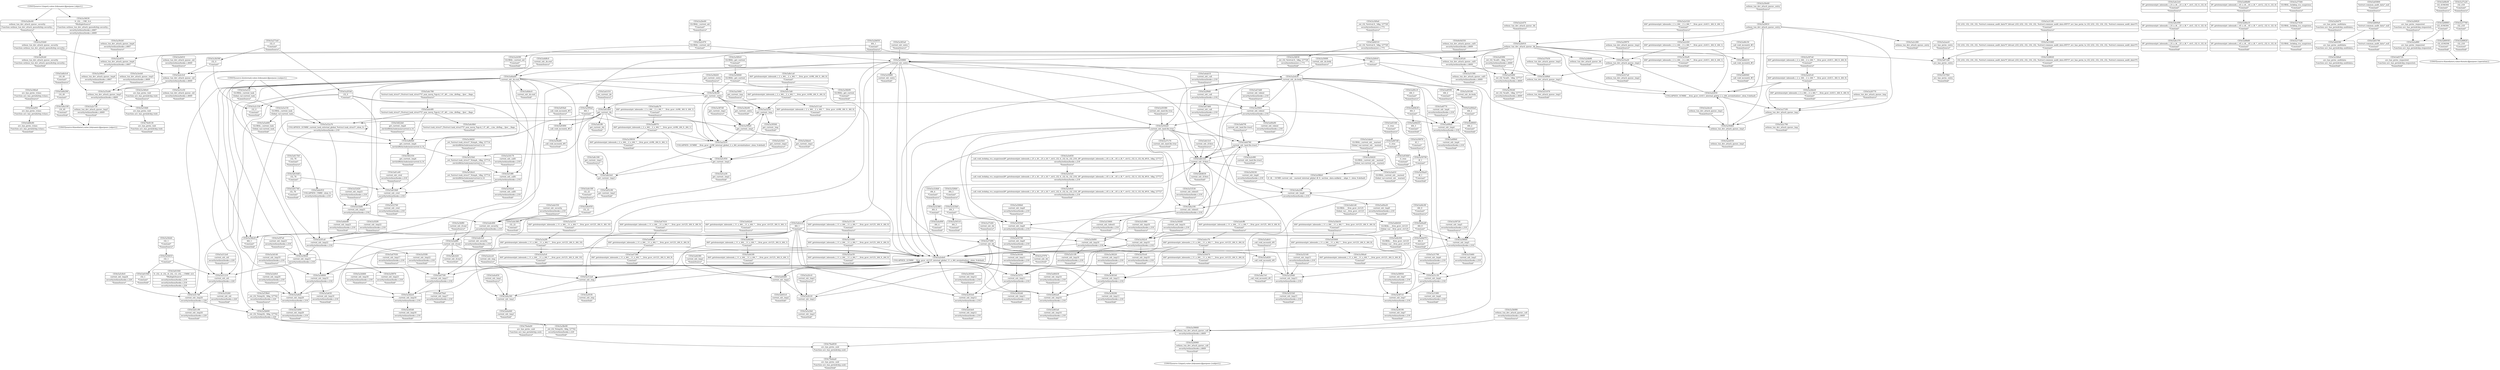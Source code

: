 digraph {
	CE0x5a346a0 [shape=record,shape=Mrecord,label="{CE0x5a346a0|avc_has_perm:_tclass|Function::avc_has_perm&Arg::tclass::|*SummSource*}"]
	CE0x5a4c2e0 [shape=record,shape=Mrecord,label="{CE0x5a4c2e0|i8*_getelementptr_inbounds_(_25_x_i8_,_25_x_i8_*_.str3,_i32_0,_i32_0)|*Constant*|*SummSource*}"]
	CE0x5a2e9f0 [shape=record,shape=Mrecord,label="{CE0x5a2e9f0|current_sid:_land.lhs.true2|*SummSink*}"]
	CE0x5a324b0 [shape=record,shape=Mrecord,label="{CE0x5a324b0|i64_4|*Constant*|*SummSource*}"]
	CE0x5a5f620 [shape=record,shape=Mrecord,label="{CE0x5a5f620|current_sid:_tmp23|security/selinux/hooks.c,218}"]
	CE0x5a475f0 [shape=record,shape=Mrecord,label="{CE0x5a475f0|current_sid:_tmp17|security/selinux/hooks.c,218}"]
	CE0x5a32380 [shape=record,shape=Mrecord,label="{CE0x5a32380|i64_4|*Constant*}"]
	CE0x5a5f970 [shape=record,shape=Mrecord,label="{CE0x5a5f970|current_sid:_tmp23|security/selinux/hooks.c,218|*SummSink*}"]
	CE0x5a48a10 [shape=record,shape=Mrecord,label="{CE0x5a48a10|i8*_getelementptr_inbounds_(_45_x_i8_,_45_x_i8_*_.str12,_i32_0,_i32_0)|*Constant*}"]
	CE0x5a37560 [shape=record,shape=Mrecord,label="{CE0x5a37560|GLOBAL:_lockdep_rcu_suspicious|*Constant*|*SummSource*}"]
	CE0x5a38290 [shape=record,shape=Mrecord,label="{CE0x5a38290|current_sid:_tmp13|security/selinux/hooks.c,218|*SummSink*}"]
	CE0x5a3a820 [shape=record,shape=Mrecord,label="{CE0x5a3a820|current_sid:_tmp20|security/selinux/hooks.c,218}"]
	CE0x5a2aee0 [shape=record,shape=Mrecord,label="{CE0x5a2aee0|avc_has_perm:_entry|*SummSource*}"]
	CE0x5a6c5c0 [shape=record,shape=Mrecord,label="{CE0x5a6c5c0|current_sid:_if.then|*SummSource*}"]
	CE0x5a8bfb0 [shape=record,shape=Mrecord,label="{CE0x5a8bfb0|get_current:_tmp4|./arch/x86/include/asm/current.h,14}"]
	CE0x5a50510 [shape=record,shape=Mrecord,label="{CE0x5a50510|i64_5|*Constant*|*SummSink*}"]
	CE0x5a4a240 [shape=record,shape=Mrecord,label="{CE0x5a4a240|current_sid:_tmp8|security/selinux/hooks.c,218}"]
	CE0x5a3eeb0 [shape=record,shape=Mrecord,label="{CE0x5a3eeb0|selinux_tun_dev_attach_queue:_tmp5|security/selinux/hooks.c,4669|*SummSource*}"]
	CE0x5a5f3f0 [shape=record,shape=Mrecord,label="{CE0x5a5f3f0|current_sid:_tmp22|security/selinux/hooks.c,218|*SummSink*}"]
	CE0x5a669a0 [shape=record,shape=Mrecord,label="{CE0x5a669a0|%struct.common_audit_data*_null|*Constant*}"]
	CE0x5a41f10 [shape=record,shape=Mrecord,label="{CE0x5a41f10|get_current:_bb|*SummSource*}"]
	CE0x5a48b80 [shape=record,shape=Mrecord,label="{CE0x5a48b80|i8*_getelementptr_inbounds_(_45_x_i8_,_45_x_i8_*_.str12,_i32_0,_i32_0)|*Constant*|*SummSource*}"]
	CE0x5a5feb0 [shape=record,shape=Mrecord,label="{CE0x5a5feb0|i32_1|*Constant*|*SummSource*}"]
	CE0x5a3e650 [shape=record,shape=Mrecord,label="{CE0x5a3e650|_call_void_lockdep_rcu_suspicious(i8*_getelementptr_inbounds_(_25_x_i8_,_25_x_i8_*_.str3,_i32_0,_i32_0),_i32_218,_i8*_getelementptr_inbounds_(_45_x_i8_,_45_x_i8_*_.str12,_i32_0,_i32_0))_#10,_!dbg_!27727|security/selinux/hooks.c,218|*SummSource*}"]
	CE0x5a399a0 [shape=record,shape=Mrecord,label="{CE0x5a399a0|i64_1|*Constant*}"]
	CE0x5a35260 [shape=record,shape=Mrecord,label="{CE0x5a35260|current_sid:_sid|security/selinux/hooks.c,220|*SummSink*}"]
	CE0x5a37e60 [shape=record,shape=Mrecord,label="{CE0x5a37e60|current_sid:_bb|*SummSource*}"]
	CE0x5a505b0 [shape=record,shape=Mrecord,label="{CE0x5a505b0|current_sid:_tmp9|security/selinux/hooks.c,218}"]
	CE0x5a3a2f0 [shape=record,shape=Mrecord,label="{CE0x5a3a2f0|i64*_getelementptr_inbounds_(_11_x_i64_,_11_x_i64_*___llvm_gcov_ctr125,_i64_0,_i64_10)|*Constant*}"]
	CE0x5a34440 [shape=record,shape=Mrecord,label="{CE0x5a34440|current_sid:_tmp10|security/selinux/hooks.c,218|*SummSource*}"]
	CE0x5a44380 [shape=record,shape=Mrecord,label="{CE0x5a44380|current_sid:_tmp2|*SummSource*}"]
	CE0x5a3d800 [shape=record,shape=Mrecord,label="{CE0x5a3d800|current_sid:_tmp19|security/selinux/hooks.c,218}"]
	CE0x5a2b650 [shape=record,shape=Mrecord,label="{CE0x5a2b650|i64_1|*Constant*|*SummSource*}"]
	CE0x5a30af0 [shape=record,shape=Mrecord,label="{CE0x5a30af0|i64*_getelementptr_inbounds_(_2_x_i64_,_2_x_i64_*___llvm_gcov_ctr411,_i64_0,_i64_1)|*Constant*|*SummSink*}"]
	CE0x5a318f0 [shape=record,shape=Mrecord,label="{CE0x5a318f0|current_sid:_tmp6|security/selinux/hooks.c,218|*SummSink*}"]
	CE0x5a384a0 [shape=record,shape=Mrecord,label="{CE0x5a384a0|i64*_getelementptr_inbounds_(_11_x_i64_,_11_x_i64_*___llvm_gcov_ctr125,_i64_0,_i64_8)|*Constant*|*SummSink*}"]
	CE0x5a2a880 [shape=record,shape=Mrecord,label="{CE0x5a2a880|avc_has_perm:_requested|Function::avc_has_perm&Arg::requested::}"]
	CE0x5a36d20 [shape=record,shape=Mrecord,label="{CE0x5a36d20|get_current:_entry|*SummSource*}"]
	CE0x5aa5250 [shape=record,shape=Mrecord,label="{CE0x5aa5250|get_current:_tmp}"]
	CE0x5a340e0 [shape=record,shape=Mrecord,label="{CE0x5a340e0|avc_has_perm:_tsid|Function::avc_has_perm&Arg::tsid::|*SummSource*}"]
	CE0x79ad930 [shape=record,shape=Mrecord,label="{CE0x79ad930|avc_has_perm:_ssid|Function::avc_has_perm&Arg::ssid::}"]
	CE0x5a5a820 [shape=record,shape=Mrecord,label="{CE0x5a5a820|_call_void_mcount()_#3}"]
	CE0x5a31e50 [shape=record,shape=Mrecord,label="{CE0x5a31e50|selinux_tun_dev_attach_queue:_sid|security/selinux/hooks.c,4669|*SummSink*}"]
	CE0x5a33d60 [shape=record,shape=Mrecord,label="{CE0x5a33d60|current_sid:_tmp5|security/selinux/hooks.c,218|*SummSink*}"]
	CE0x5a8e1a0 [shape=record,shape=Mrecord,label="{CE0x5a8e1a0|i64*_getelementptr_inbounds_(_2_x_i64_,_2_x_i64_*___llvm_gcov_ctr98,_i64_0,_i64_0)|*Constant*|*SummSource*}"]
	CE0x5aa8a70 [shape=record,shape=Mrecord,label="{CE0x5aa8a70|i64*_getelementptr_inbounds_(_2_x_i64_,_2_x_i64_*___llvm_gcov_ctr98,_i64_0,_i64_1)|*Constant*|*SummSource*}"]
	CE0x5a5f7a0 [shape=record,shape=Mrecord,label="{CE0x5a5f7a0|current_sid:_tmp23|security/selinux/hooks.c,218|*SummSource*}"]
	CE0x5a4a7e0 [shape=record,shape=Mrecord,label="{CE0x5a4a7e0|_call_void_mcount()_#3|*SummSink*}"]
	CE0x5a398c0 [shape=record,shape=Mrecord,label="{CE0x5a398c0|selinux_tun_dev_attach_queue:_tmp4|security/selinux/hooks.c,4667|*SummSink*}"]
	CE0x5a4de80 [shape=record,shape=Mrecord,label="{CE0x5a4de80|current_sid:_tmp21|security/selinux/hooks.c,218|*SummSink*}"]
	CE0x5a47410 [shape=record,shape=Mrecord,label="{CE0x5a47410|i64*_getelementptr_inbounds_(_11_x_i64_,_11_x_i64_*___llvm_gcov_ctr125,_i64_0,_i64_9)|*Constant*|*SummSource*}"]
	CE0x5a37d90 [shape=record,shape=Mrecord,label="{CE0x5a37d90|current_sid:_bb}"]
	CE0x5a3d2e0 [shape=record,shape=Mrecord,label="{CE0x5a3d2e0|current_sid:_tmp18|security/selinux/hooks.c,218}"]
	CE0x5a61740 [shape=record,shape=Mrecord,label="{CE0x5a61740|i32_78|*Constant*|*SummSink*}"]
	"CONST[source:2(external),value:2(dynamic)][purpose:{subject}]"
	CE0x5a5bbe0 [shape=record,shape=Mrecord,label="{CE0x5a5bbe0|get_current:_tmp1|*SummSink*}"]
	CE0x5a46430 [shape=record,shape=Mrecord,label="{CE0x5a46430|current_sid:_tmp14|security/selinux/hooks.c,218|*SummSource*}"]
	CE0x5a39560 [shape=record,shape=Mrecord,label="{CE0x5a39560|get_current:_tmp|*SummSink*}"]
	CE0x5a49a20 [shape=record,shape=Mrecord,label="{CE0x5a49a20|current_sid:_tmp8|security/selinux/hooks.c,218|*SummSink*}"]
	CE0x5a41de0 [shape=record,shape=Mrecord,label="{CE0x5a41de0|get_current:_bb}"]
	CE0x5a4f590 [shape=record,shape=Mrecord,label="{CE0x5a4f590|i64_2|*Constant*|*SummSource*}"]
	CE0x5a4cff0 [shape=record,shape=Mrecord,label="{CE0x5a4cff0|i64*_getelementptr_inbounds_(_11_x_i64_,_11_x_i64_*___llvm_gcov_ctr125,_i64_0,_i64_6)|*Constant*|*SummSource*}"]
	CE0x5a4e550 [shape=record,shape=Mrecord,label="{CE0x5a4e550|current_sid:_security|security/selinux/hooks.c,218|*SummSource*}"]
	CE0x5a3b590 [shape=record,shape=Mrecord,label="{CE0x5a3b590|i32_0|*Constant*}"]
	CE0x5a618d0 [shape=record,shape=Mrecord,label="{CE0x5a618d0|current_sid:_cred|security/selinux/hooks.c,218}"]
	CE0x5a5a150 [shape=record,shape=Mrecord,label="{CE0x5a5a150|GLOBAL:_current_task|Global_var:current_task}"]
	CE0x5a2dce0 [shape=record,shape=Mrecord,label="{CE0x5a2dce0|selinux_tun_dev_attach_queue:_tmp1|*SummSource*}"]
	CE0x5a4ab10 [shape=record,shape=Mrecord,label="{CE0x5a4ab10|current_sid:_call|security/selinux/hooks.c,218|*SummSource*}"]
	CE0x5a5a400 [shape=record,shape=Mrecord,label="{CE0x5a5a400|GLOBAL:_current_task|Global_var:current_task|*SummSink*}"]
	CE0x5a465a0 [shape=record,shape=Mrecord,label="{CE0x5a465a0|current_sid:_tmp14|security/selinux/hooks.c,218|*SummSink*}"]
	CE0x5a93fa0 [shape=record,shape=Mrecord,label="{CE0x5a93fa0|_call_void_mcount()_#3|*SummSource*}"]
	CE0x5a45d90 [shape=record,shape=Mrecord,label="{CE0x5a45d90|_ret_i32_%call1,_!dbg_!27717|security/selinux/hooks.c,4669}"]
	CE0x5a58950 [shape=record,shape=Mrecord,label="{CE0x5a58950|current_sid:_tmp7|security/selinux/hooks.c,218|*SummSource*}"]
	CE0x5a442e0 [shape=record,shape=Mrecord,label="{CE0x5a442e0|i64*_getelementptr_inbounds_(_11_x_i64_,_11_x_i64_*___llvm_gcov_ctr125,_i64_0,_i64_1)|*Constant*|*SummSource*}"]
	CE0x5a5c5d0 [shape=record,shape=Mrecord,label="{CE0x5a5c5d0|i64*_getelementptr_inbounds_(_2_x_i64_,_2_x_i64_*___llvm_gcov_ctr98,_i64_0,_i64_0)|*Constant*}"]
	CE0x5a33a20 [shape=record,shape=Mrecord,label="{CE0x5a33a20|selinux_tun_dev_attach_queue:_tmp2}"]
	CE0x5a36f20 [shape=record,shape=Mrecord,label="{CE0x5a36f20|_ret_%struct.task_struct*_%tmp4,_!dbg_!27714|./arch/x86/include/asm/current.h,14|*SummSource*}"]
	CE0x5a49a90 [shape=record,shape=Mrecord,label="{CE0x5a49a90|current_sid:_tobool|security/selinux/hooks.c,218|*SummSink*}"]
	CE0x5a59790 [shape=record,shape=Mrecord,label="{CE0x5a59790|i8_1|*Constant*}"]
	CE0x5a58720 [shape=record,shape=Mrecord,label="{CE0x5a58720|current_sid:_tmp5|security/selinux/hooks.c,218|*SummSource*}"]
	CE0x5a272f0 [shape=record,shape=Mrecord,label="{CE0x5a272f0|selinux_tun_dev_attach_queue:_tmp}"]
	CE0x5a29970 [shape=record,shape=Mrecord,label="{CE0x5a29970|selinux_tun_dev_attach_queue:_tmp2|*SummSource*}"]
	CE0x5a4c090 [shape=record,shape=Mrecord,label="{CE0x5a4c090|i8*_getelementptr_inbounds_(_25_x_i8_,_25_x_i8_*_.str3,_i32_0,_i32_0)|*Constant*}"]
	CE0x5a312a0 [shape=record,shape=Mrecord,label="{CE0x5a312a0|current_sid:_tmp}"]
	CE0x6e0d350 [shape=record,shape=Mrecord,label="{CE0x6e0d350|selinux_tun_dev_attach_queue:_call1|security/selinux/hooks.c,4669|*SummSource*}"]
	CE0x5a36190 [shape=record,shape=Mrecord,label="{CE0x5a36190|current_sid:_tmp7|security/selinux/hooks.c,218|*SummSink*}"]
	CE0x5a45f90 [shape=record,shape=Mrecord,label="{CE0x5a45f90|_ret_i32_%call1,_!dbg_!27717|security/selinux/hooks.c,4669|*SummSource*}"]
	CE0x5a35440 [shape=record,shape=Mrecord,label="{CE0x5a35440|selinux_tun_dev_attach_queue:_security|Function::selinux_tun_dev_attach_queue&Arg::security::}"]
	CE0x5aa5460 [shape=record,shape=Mrecord,label="{CE0x5aa5460|get_current:_tmp|*SummSource*}"]
	CE0x5a52d20 [shape=record,shape=Mrecord,label="{CE0x5a52d20|current_sid:_tmp21|security/selinux/hooks.c,218|*SummSource*}"]
	CE0x5a5ae50 [shape=record,shape=Mrecord,label="{CE0x5a5ae50|i64*_getelementptr_inbounds_(_11_x_i64_,_11_x_i64_*___llvm_gcov_ctr125,_i64_0,_i64_0)|*Constant*|*SummSink*}"]
	CE0x5a36c40 [shape=record,shape=Mrecord,label="{CE0x5a36c40|get_current:_entry}"]
	CE0x5a26820 [shape=record,shape=Mrecord,label="{CE0x5a26820|avc_has_perm:_requested|Function::avc_has_perm&Arg::requested::|*SummSource*}"]
	CE0x54f2350 [shape=record,shape=Mrecord,label="{CE0x54f2350|get_current:_tmp4|./arch/x86/include/asm/current.h,14|*SummSink*}"]
	CE0x5a3e6c0 [shape=record,shape=Mrecord,label="{CE0x5a3e6c0|_call_void_lockdep_rcu_suspicious(i8*_getelementptr_inbounds_(_25_x_i8_,_25_x_i8_*_.str3,_i32_0,_i32_0),_i32_218,_i8*_getelementptr_inbounds_(_45_x_i8_,_45_x_i8_*_.str12,_i32_0,_i32_0))_#10,_!dbg_!27727|security/selinux/hooks.c,218|*SummSink*}"]
	CE0x5a2f1b0 [shape=record,shape=Mrecord,label="{CE0x5a2f1b0|i32_0|*Constant*}"]
	CE0x5a2e730 [shape=record,shape=Mrecord,label="{CE0x5a2e730|selinux_tun_dev_attach_queue:_tmp5|security/selinux/hooks.c,4669|*SummSink*}"]
	CE0x5a49b30 [shape=record,shape=Mrecord,label="{CE0x5a49b30|i64_3|*Constant*}"]
	CE0x5a49cc0 [shape=record,shape=Mrecord,label="{CE0x5a49cc0|i64_3|*Constant*|*SummSource*}"]
	CE0x5a2c280 [shape=record,shape=Mrecord,label="{CE0x5a2c280|selinux_tun_dev_attach_queue:_entry|*SummSink*}"]
	CE0x5a321b0 [shape=record,shape=Mrecord,label="{CE0x5a321b0|current_sid:_tmp15|security/selinux/hooks.c,218|*SummSink*}"]
	CE0x5a6d7f0 [shape=record,shape=Mrecord,label="{CE0x5a6d7f0|current_sid:_land.lhs.true2|*SummSource*}"]
	CE0x5a512e0 [shape=record,shape=Mrecord,label="{CE0x5a512e0|current_sid:_sid|security/selinux/hooks.c,220|*SummSource*}"]
	CE0x5a349a0 [shape=record,shape=Mrecord,label="{CE0x5a349a0|_ret_i32_%retval.0,_!dbg_!27728|security/selinux/avc.c,775|*SummSource*}"]
	CE0x5a39660 [shape=record,shape=Mrecord,label="{CE0x5a39660|selinux_tun_dev_attach_queue:_call|security/selinux/hooks.c,4669}"]
	CE0x5a34830 [shape=record,shape=Mrecord,label="{CE0x5a34830|_ret_i32_%retval.0,_!dbg_!27728|security/selinux/avc.c,775|*SummSink*}"]
	CE0x5a33fd0 [shape=record,shape=Mrecord,label="{CE0x5a33fd0|avc_has_perm:_tsid|Function::avc_has_perm&Arg::tsid::}"]
	CE0x5a4cbe0 [shape=record,shape=Mrecord,label="{CE0x5a4cbe0|current_sid:_tmp12|security/selinux/hooks.c,218|*SummSink*}"]
	CE0x5a6b3c0 [shape=record,shape=Mrecord,label="{CE0x5a6b3c0|i16_49|*Constant*|*SummSource*}"]
	CE0x5a511a0 [shape=record,shape=Mrecord,label="{CE0x5a511a0|i64*_getelementptr_inbounds_(_2_x_i64_,_2_x_i64_*___llvm_gcov_ctr98,_i64_0,_i64_0)|*Constant*|*SummSink*}"]
	CE0x5a4f770 [shape=record,shape=Mrecord,label="{CE0x5a4f770|current_sid:_tmp4|security/selinux/hooks.c,218|*SummSource*}"]
	CE0x5a479a0 [shape=record,shape=Mrecord,label="{CE0x5a479a0|current_sid:_tmp17|security/selinux/hooks.c,218|*SummSink*}"]
	CE0x5a67cb0 [shape=record,shape=Mrecord,label="{CE0x5a67cb0|avc_has_perm:_entry}"]
	CE0x5a2e520 [shape=record,shape=Mrecord,label="{CE0x5a2e520|i64*_getelementptr_inbounds_(_2_x_i64_,_2_x_i64_*___llvm_gcov_ctr411,_i64_0,_i64_1)|*Constant*|*SummSource*}"]
	CE0x5a93c90 [shape=record,shape=Mrecord,label="{CE0x5a93c90|get_current:_tmp3|*SummSink*}"]
	CE0x5a31580 [shape=record,shape=Mrecord,label="{CE0x5a31580|selinux_tun_dev_attach_queue:_call1|security/selinux/hooks.c,4669|*SummSink*}"]
	CE0x5a4f840 [shape=record,shape=Mrecord,label="{CE0x5a4f840|current_sid:_tmp4|security/selinux/hooks.c,218|*SummSink*}"]
	CE0x5a52760 [shape=record,shape=Mrecord,label="{CE0x5a52760|current_sid:_cred|security/selinux/hooks.c,218|*SummSink*}"]
	CE0x5a387d0 [shape=record,shape=Mrecord,label="{CE0x5a387d0|get_current:_tmp1|*SummSource*}"]
	CE0x5a5ca30 [shape=record,shape=Mrecord,label="{CE0x5a5ca30|get_current:_tmp2|*SummSink*}"]
	CE0x5a3f520 [shape=record,shape=Mrecord,label="{CE0x5a3f520|selinux_tun_dev_attach_queue:_call1|security/selinux/hooks.c,4669}"]
	CE0x5a4a100 [shape=record,shape=Mrecord,label="{CE0x5a4a100|current_sid:_tobool1|security/selinux/hooks.c,218}"]
	CE0x5a34630 [shape=record,shape=Mrecord,label="{CE0x5a34630|0:_i32,_:_CRE_0,4_|*MultipleSource*|Function::selinux_tun_dev_attach_queue&Arg::security::|security/selinux/hooks.c,4667|security/selinux/hooks.c,4669}"]
	CE0x5a3ad10 [shape=record,shape=Mrecord,label="{CE0x5a3ad10|GLOBAL:_current_sid.__warned|Global_var:current_sid.__warned|*SummSink*}"]
	CE0x5a5c8c0 [shape=record,shape=Mrecord,label="{CE0x5a5c8c0|current_sid:_tmp24|security/selinux/hooks.c,220|*SummSource*}"]
	CE0x5a467d0 [shape=record,shape=Mrecord,label="{CE0x5a467d0|i1_true|*Constant*}"]
	CE0x5a508f0 [shape=record,shape=Mrecord,label="{CE0x5a508f0|current_sid:_entry|*SummSink*}"]
	CE0x5a5c080 [shape=record,shape=Mrecord,label="{CE0x5a5c080|current_sid:_tmp16|security/selinux/hooks.c,218|*SummSource*}"]
	CE0x5a50470 [shape=record,shape=Mrecord,label="{CE0x5a50470|i64*_getelementptr_inbounds_(_11_x_i64_,_11_x_i64_*___llvm_gcov_ctr125,_i64_0,_i64_6)|*Constant*|*SummSink*}"]
	CE0x5a4e050 [shape=record,shape=Mrecord,label="{CE0x5a4e050|i32_22|*Constant*}"]
	"CONST[source:1(input),value:2(dynamic)][purpose:{object}]"
	CE0x5a37f70 [shape=record,shape=Mrecord,label="{CE0x5a37f70|current_sid:_bb|*SummSink*}"]
	CE0x5a68e80 [shape=record,shape=Mrecord,label="{CE0x5a68e80|avc_has_perm:_tclass|Function::avc_has_perm&Arg::tclass::|*SummSink*}"]
	CE0x5a500f0 [shape=record,shape=Mrecord,label="{CE0x5a500f0|current_sid:_do.body|*SummSource*}"]
	CE0x5a390a0 [shape=record,shape=Mrecord,label="{CE0x5a390a0|get_current:_tmp1}"]
	CE0x70e8130 [shape=record,shape=Mrecord,label="{CE0x70e8130|avc_has_perm:_tsid|Function::avc_has_perm&Arg::tsid::|*SummSink*}"]
	CE0x5a5fd10 [shape=record,shape=Mrecord,label="{CE0x5a5fd10|i32_1|*Constant*}"]
	CE0x5a31c30 [shape=record,shape=Mrecord,label="{CE0x5a31c30|current_sid:_tmp6|security/selinux/hooks.c,218}"]
	CE0x5a2be60 [shape=record,shape=Mrecord,label="{CE0x5a2be60|GLOBAL:_current_sid|*Constant*|*SummSource*}"]
	CE0x5a302d0 [shape=record,shape=Mrecord,label="{CE0x5a302d0|current_sid:_tmp11|security/selinux/hooks.c,218|*SummSink*}"]
	CE0x5a61940 [shape=record,shape=Mrecord,label="{CE0x5a61940|i32_1|*Constant*|*SummSink*}"]
	CE0x5a5c1f0 [shape=record,shape=Mrecord,label="{CE0x5a5c1f0|current_sid:_tmp16|security/selinux/hooks.c,218|*SummSink*}"]
	CE0x5a5bf00 [shape=record,shape=Mrecord,label="{CE0x5a5bf00|current_sid:_tmp16|security/selinux/hooks.c,218}"]
	CE0x5a29cb0 [shape=record,shape=Mrecord,label="{CE0x5a29cb0|selinux_tun_dev_attach_queue:_security|Function::selinux_tun_dev_attach_queue&Arg::security::|*SummSink*}"]
	CE0x5a4f600 [shape=record,shape=Mrecord,label="{CE0x5a4f600|i64_2|*Constant*|*SummSink*}"]
	CE0x5a44240 [shape=record,shape=Mrecord,label="{CE0x5a44240|i64*_getelementptr_inbounds_(_11_x_i64_,_11_x_i64_*___llvm_gcov_ctr125,_i64_0,_i64_1)|*Constant*}"]
	CE0x5a307a0 [shape=record,shape=Mrecord,label="{CE0x5a307a0|i64*_getelementptr_inbounds_(_2_x_i64_,_2_x_i64_*___llvm_gcov_ctr411,_i64_0,_i64_0)|*Constant*|*SummSource*}"]
	CE0x5a31790 [shape=record,shape=Mrecord,label="{CE0x5a31790|current_sid:_tmp6|security/selinux/hooks.c,218|*SummSource*}"]
	CE0x5a53ff0 [shape=record,shape=Mrecord,label="{CE0x5a53ff0|current_sid:_call4|security/selinux/hooks.c,218}"]
	CE0x5327fb0 [shape=record,shape=Mrecord,label="{CE0x5327fb0|avc_has_perm:_entry|*SummSink*}"]
	CE0x5a39cb0 [shape=record,shape=Mrecord,label="{CE0x5a39cb0|selinux_tun_dev_attach_queue:_tmp4|security/selinux/hooks.c,4667|*SummSource*}"]
	CE0x5a47dd0 [shape=record,shape=Mrecord,label="{CE0x5a47dd0|current_sid:_tobool|security/selinux/hooks.c,218|*SummSource*}"]
	CE0x5a35ce0 [shape=record,shape=Mrecord,label="{CE0x5a35ce0|current_sid:_tmp10|security/selinux/hooks.c,218|*SummSink*}"]
	CE0x5a54170 [shape=record,shape=Mrecord,label="{CE0x5a54170|current_sid:_call4|security/selinux/hooks.c,218|*SummSource*}"]
	CE0x5a4c8b0 [shape=record,shape=Mrecord,label="{CE0x5a4c8b0|%struct.task_struct*_(%struct.task_struct**)*_asm_movq_%gs:$_1:P_,$0_,_r,im,_dirflag_,_fpsr_,_flags_|*SummSink*}"]
	CE0x5a64580 [shape=record,shape=Mrecord,label="{CE0x5a64580|avc_has_perm:_auditdata|Function::avc_has_perm&Arg::auditdata::}"]
	CE0x5a320d0 [shape=record,shape=Mrecord,label="{CE0x5a320d0|current_sid:_tmp15|security/selinux/hooks.c,218}"]
	CE0x5a5f1a0 [shape=record,shape=Mrecord,label="{CE0x5a5f1a0|current_sid:_tmp22|security/selinux/hooks.c,218}"]
	CE0x5a93f00 [shape=record,shape=Mrecord,label="{CE0x5a93f00|_call_void_mcount()_#3}"]
	CE0x5a4eec0 [shape=record,shape=Mrecord,label="{CE0x5a4eec0|i64_1|*Constant*}"]
	CE0x5a66930 [shape=record,shape=Mrecord,label="{CE0x5a66930|i32_4194304|*Constant*|*SummSink*}"]
	CE0x5a445c0 [shape=record,shape=Mrecord,label="{CE0x5a445c0|current_sid:_tmp2|*SummSink*}"]
	CE0x5a61040 [shape=record,shape=Mrecord,label="{CE0x5a61040|0:_i32,_4:_i32,_8:_i32,_12:_i32,_:_CMRE_4,8_|*MultipleSource*|security/selinux/hooks.c,218|security/selinux/hooks.c,218|security/selinux/hooks.c,220}"]
	CE0x5a35a90 [shape=record,shape=Mrecord,label="{CE0x5a35a90|selinux_tun_dev_attach_queue:_tmp5|security/selinux/hooks.c,4669}"]
	CE0x5a61a40 [shape=record,shape=Mrecord,label="{CE0x5a61a40|current_sid:_cred|security/selinux/hooks.c,218|*SummSource*}"]
	CE0x5a375d0 [shape=record,shape=Mrecord,label="{CE0x5a375d0|GLOBAL:_lockdep_rcu_suspicious|*Constant*|*SummSink*}"]
	CE0x5a2e3c0 [shape=record,shape=Mrecord,label="{CE0x5a2e3c0|selinux_tun_dev_attach_queue:_sid|security/selinux/hooks.c,4669}"]
	CE0x5a30e60 [shape=record,shape=Mrecord,label="{CE0x5a30e60|selinux_tun_dev_attach_queue:_entry|*SummSource*}"]
	CE0x5a48ea0 [shape=record,shape=Mrecord,label="{CE0x5a48ea0|i64*_getelementptr_inbounds_(_11_x_i64_,_11_x_i64_*___llvm_gcov_ctr125,_i64_0,_i64_9)|*Constant*}"]
	CE0x5a4e490 [shape=record,shape=Mrecord,label="{CE0x5a4e490|current_sid:_security|security/selinux/hooks.c,218}"]
	CE0x5a348a0 [shape=record,shape=Mrecord,label="{CE0x5a348a0|avc_has_perm:_auditdata|Function::avc_has_perm&Arg::auditdata::|*SummSink*}"]
	CE0x5a4e180 [shape=record,shape=Mrecord,label="{CE0x5a4e180|i32_22|*Constant*|*SummSource*}"]
	CE0x5a50880 [shape=record,shape=Mrecord,label="{CE0x5a50880|current_sid:_entry}"]
	CE0x5a4b300 [shape=record,shape=Mrecord,label="{CE0x5a4b300|GLOBAL:___llvm_gcov_ctr125|Global_var:__llvm_gcov_ctr125|*SummSink*}"]
	CE0x5a2bb20 [shape=record,shape=Mrecord,label="{CE0x5a2bb20|i64*_getelementptr_inbounds_(_2_x_i64_,_2_x_i64_*___llvm_gcov_ctr411,_i64_0,_i64_0)|*Constant*|*SummSink*}"]
	CE0x5a26770 [shape=record,shape=Mrecord,label="{CE0x5a26770|selinux_tun_dev_attach_queue:_tmp|*SummSource*}"]
	CE0x5a37a20 [shape=record,shape=Mrecord,label="{CE0x5a37a20|i32_218|*Constant*|*SummSource*}"]
	CE0x5a39240 [shape=record,shape=Mrecord,label="{CE0x5a39240|_ret_i32_%call1,_!dbg_!27717|security/selinux/hooks.c,4669|*SummSink*}"]
	CE0x79ada00 [shape=record,shape=Mrecord,label="{CE0x79ada00|avc_has_perm:_ssid|Function::avc_has_perm&Arg::ssid::|*SummSource*}"]
	CE0x5a3a9c0 [shape=record,shape=Mrecord,label="{CE0x5a3a9c0|current_sid:_tmp20|security/selinux/hooks.c,218|*SummSource*}"]
	CE0x5a29f10 [shape=record,shape=Mrecord,label="{CE0x5a29f10|selinux_tun_dev_attach_queue:_entry}"]
	CE0x5a41c90 [shape=record,shape=Mrecord,label="{CE0x5a41c90|current_sid:_tmp24|security/selinux/hooks.c,220|*SummSink*}"]
	CE0x5aa52c0 [shape=record,shape=Mrecord,label="{CE0x5aa52c0|COLLAPSED:_GCMRE___llvm_gcov_ctr98_internal_global_2_x_i64_zeroinitializer:_elem_0:default:}"]
	CE0x5a5bb50 [shape=record,shape=Mrecord,label="{CE0x5a5bb50|i64*_getelementptr_inbounds_(_11_x_i64_,_11_x_i64_*___llvm_gcov_ctr125,_i64_0,_i64_8)|*Constant*|*SummSource*}"]
	CE0x5a47d60 [shape=record,shape=Mrecord,label="{CE0x5a47d60|current_sid:_call|security/selinux/hooks.c,218|*SummSink*}"]
	CE0x5a44d70 [shape=record,shape=Mrecord,label="{CE0x5a44d70|i64_0|*Constant*|*SummSink*}"]
	CE0x5a3a630 [shape=record,shape=Mrecord,label="{CE0x5a3a630|current_sid:_tmp19|security/selinux/hooks.c,218|*SummSink*}"]
	CE0x5a443f0 [shape=record,shape=Mrecord,label="{CE0x5a443f0|i64*_getelementptr_inbounds_(_11_x_i64_,_11_x_i64_*___llvm_gcov_ctr125,_i64_0,_i64_1)|*Constant*|*SummSink*}"]
	CE0x5a587c0 [shape=record,shape=Mrecord,label="{CE0x5a587c0|current_sid:_tmp7|security/selinux/hooks.c,218}"]
	CE0x5a52a70 [shape=record,shape=Mrecord,label="{CE0x5a52a70|COLLAPSED:_GCMRE_current_task_external_global_%struct.task_struct*:_elem_0::|security/selinux/hooks.c,218}"]
	CE0x5a2c330 [shape=record,shape=Mrecord,label="{CE0x5a2c330|i32_0|*Constant*|*SummSink*}"]
	CE0x5a444f0 [shape=record,shape=Mrecord,label="{CE0x5a444f0|current_sid:_tmp2}"]
	CE0x5a37b50 [shape=record,shape=Mrecord,label="{CE0x5a37b50|selinux_tun_dev_attach_queue:_tmp3|*SummSource*}"]
	CE0x5a525b0 [shape=record,shape=Mrecord,label="{CE0x5a525b0|_ret_%struct.task_struct*_%tmp4,_!dbg_!27714|./arch/x86/include/asm/current.h,14}"]
	CE0x5a3b600 [shape=record,shape=Mrecord,label="{CE0x5a3b600|_ret_i32_%tmp24,_!dbg_!27742|security/selinux/hooks.c,220}"]
	CE0x5a3d140 [shape=record,shape=Mrecord,label="{CE0x5a3d140|current_sid:_tmp19|security/selinux/hooks.c,218|*SummSource*}"]
	CE0x5a3e5e0 [shape=record,shape=Mrecord,label="{CE0x5a3e5e0|_call_void_lockdep_rcu_suspicious(i8*_getelementptr_inbounds_(_25_x_i8_,_25_x_i8_*_.str3,_i32_0,_i32_0),_i32_218,_i8*_getelementptr_inbounds_(_45_x_i8_,_45_x_i8_*_.str12,_i32_0,_i32_0))_#10,_!dbg_!27727|security/selinux/hooks.c,218}"]
	CE0x5a37c70 [shape=record,shape=Mrecord,label="{CE0x5a37c70|current_sid:_land.lhs.true|*SummSink*}"]
	CE0x5a8c180 [shape=record,shape=Mrecord,label="{CE0x5a8c180|get_current:_tmp3|*SummSource*}"]
	CE0x79adaa0 [shape=record,shape=Mrecord,label="{CE0x79adaa0|avc_has_perm:_ssid|Function::avc_has_perm&Arg::ssid::|*SummSink*}"]
	CE0x5a36e00 [shape=record,shape=Mrecord,label="{CE0x5a36e00|get_current:_entry|*SummSink*}"]
	"CONST[source:0(mediator),value:2(dynamic)][purpose:{object}]"
	CE0x5a26d70 [shape=record,shape=Mrecord,label="{CE0x5a26d70|avc_has_perm:_auditdata|Function::avc_has_perm&Arg::auditdata::|*SummSource*}"]
	CE0x5a2fc20 [shape=record,shape=Mrecord,label="{CE0x5a2fc20|current_sid:_tmp3}"]
	CE0x5a48820 [shape=record,shape=Mrecord,label="{CE0x5a48820|i32_218|*Constant*|*SummSink*}"]
	CE0x5a4c780 [shape=record,shape=Mrecord,label="{CE0x5a4c780|%struct.task_struct*_(%struct.task_struct**)*_asm_movq_%gs:$_1:P_,$0_,_r,im,_dirflag_,_fpsr_,_flags_|*SummSource*}"]
	CE0x5a6b290 [shape=record,shape=Mrecord,label="{CE0x5a6b290|i16_49|*Constant*}"]
	CE0x5a45660 [shape=record,shape=Mrecord,label="{CE0x5a45660|i64*_getelementptr_inbounds_(_11_x_i64_,_11_x_i64_*___llvm_gcov_ctr125,_i64_0,_i64_8)|*Constant*}"]
	CE0x5a5c7d0 [shape=record,shape=Mrecord,label="{CE0x5a5c7d0|current_sid:_tmp24|security/selinux/hooks.c,220}"]
	CE0x5a454b0 [shape=record,shape=Mrecord,label="{CE0x5a454b0|i1_true|*Constant*|*SummSink*}"]
	CE0x5a65800 [shape=record,shape=Mrecord,label="{CE0x5a65800|%struct.common_audit_data*_null|*Constant*|*SummSource*}"]
	CE0x5a6d780 [shape=record,shape=Mrecord,label="{CE0x5a6d780|current_sid:_land.lhs.true2}"]
	CE0x5a2eb30 [shape=record,shape=Mrecord,label="{CE0x5a2eb30|current_sid:_do.body}"]
	CE0x5a5c9c0 [shape=record,shape=Mrecord,label="{CE0x5a5c9c0|get_current:_tmp2|*SummSource*}"]
	CE0x5a502e0 [shape=record,shape=Mrecord,label="{CE0x5a502e0|current_sid:_land.lhs.true}"]
	CE0x5a616d0 [shape=record,shape=Mrecord,label="{CE0x5a616d0|i32_78|*Constant*}"]
	CE0x5a3d460 [shape=record,shape=Mrecord,label="{CE0x5a3d460|current_sid:_tmp18|security/selinux/hooks.c,218|*SummSource*}"]
	CE0x5a2c790 [shape=record,shape=Mrecord,label="{CE0x5a2c790|selinux_tun_dev_attach_queue:_tmp|*SummSink*}"]
	CE0x5a65790 [shape=record,shape=Mrecord,label="{CE0x5a65790|%struct.common_audit_data*_null|*Constant*|*SummSink*}"]
	CE0x5a5a210 [shape=record,shape=Mrecord,label="{CE0x5a5a210|GLOBAL:_current_task|Global_var:current_task|*SummSource*}"]
	CE0x5a2d550 [shape=record,shape=Mrecord,label="{CE0x5a2d550|selinux_tun_dev_attach_queue:_tmp1|*SummSink*}"]
	CE0x5a2b910 [shape=record,shape=Mrecord,label="{CE0x5a2b910|selinux_tun_dev_attach_queue:_bb}"]
	CE0x5a4c370 [shape=record,shape=Mrecord,label="{CE0x5a4c370|i8*_getelementptr_inbounds_(_25_x_i8_,_25_x_i8_*_.str3,_i32_0,_i32_0)|*Constant*|*SummSink*}"]
	CE0x5a3d9b0 [shape=record,shape=Mrecord,label="{CE0x5a3d9b0|selinux_tun_dev_attach_queue:_tmp3}"]
	CE0x5a586b0 [shape=record,shape=Mrecord,label="{CE0x5a586b0|current_sid:_tmp5|security/selinux/hooks.c,218}"]
	CE0x5a51210 [shape=record,shape=Mrecord,label="{CE0x5a51210|current_sid:_sid|security/selinux/hooks.c,220}"]
	CE0x5a5a5b0 [shape=record,shape=Mrecord,label="{CE0x5a5a5b0|current_sid:_tmp3|*SummSink*}"]
	CE0x5a52bf0 [shape=record,shape=Mrecord,label="{CE0x5a52bf0|current_sid:_tmp21|security/selinux/hooks.c,218}"]
	CE0x5a5c950 [shape=record,shape=Mrecord,label="{CE0x5a5c950|get_current:_tmp2}"]
	CE0x5a41ff0 [shape=record,shape=Mrecord,label="{CE0x5a41ff0|get_current:_bb|*SummSink*}"]
	CE0x5a51070 [shape=record,shape=Mrecord,label="{CE0x5a51070|selinux_tun_dev_attach_queue:_tmp3|*SummSink*}"]
	CE0x5a617b0 [shape=record,shape=Mrecord,label="{CE0x5a617b0|i32_78|*Constant*|*SummSource*}"]
	CE0x5a5ad80 [shape=record,shape=Mrecord,label="{CE0x5a5ad80|current_sid:_if.end}"]
	CE0x5a4b1d0 [shape=record,shape=Mrecord,label="{CE0x5a4b1d0|GLOBAL:___llvm_gcov_ctr125|Global_var:__llvm_gcov_ctr125|*SummSource*}"]
	CE0x5a2c070 [shape=record,shape=Mrecord,label="{CE0x5a2c070|GLOBAL:_current_sid|*Constant*}"]
	CE0x5a273a0 [shape=record,shape=Mrecord,label="{CE0x5a273a0|i32_0|*Constant*|*SummSource*}"]
	CE0x5a4b020 [shape=record,shape=Mrecord,label="{CE0x5a4b020|GLOBAL:___llvm_gcov_ctr125|Global_var:__llvm_gcov_ctr125}"]
	CE0x54f22b0 [shape=record,shape=Mrecord,label="{CE0x54f22b0|get_current:_tmp4|./arch/x86/include/asm/current.h,14|*SummSource*}"]
	CE0x5a327a0 [shape=record,shape=Mrecord,label="{CE0x5a327a0|selinux_tun_dev_attach_queue:_tmp2|*SummSink*}"]
	CE0x5a5a8c0 [shape=record,shape=Mrecord,label="{CE0x5a5a8c0|_call_void_mcount()_#3|*SummSource*}"]
	CE0x5a2bf10 [shape=record,shape=Mrecord,label="{CE0x5a2bf10|selinux_tun_dev_attach_queue:_sid|security/selinux/hooks.c,4669|*SummSource*}"]
	CE0x5a36420 [shape=record,shape=Mrecord,label="{CE0x5a36420|GLOBAL:_current_sid.__warned|Global_var:current_sid.__warned}"]
	CE0x5a2fcc0 [shape=record,shape=Mrecord,label="{CE0x5a2fcc0|current_sid:_tmp3|*SummSource*}"]
	CE0x5a30560 [shape=record,shape=Mrecord,label="{CE0x5a30560|current_sid:_tmp12|security/selinux/hooks.c,218|*SummSource*}"]
	CE0x5a315f0 [shape=record,shape=Mrecord,label="{CE0x5a315f0|i32_(i32,_i32,_i16,_i32,_%struct.common_audit_data*)*_bitcast_(i32_(i32,_i32,_i16,_i32,_%struct.common_audit_data.495*)*_avc_has_perm_to_i32_(i32,_i32,_i16,_i32,_%struct.common_audit_data*)*)|*Constant*|*SummSource*}"]
	CE0x5a68ef0 [shape=record,shape=Mrecord,label="{CE0x5a68ef0|i32_4194304|*Constant*|*SummSource*}"]
	CE0x5a2e470 [shape=record,shape=Mrecord,label="{CE0x5a2e470|selinux_tun_dev_attach_queue:_bb|*SummSource*}"]
	CE0x5a3bf80 [shape=record,shape=Mrecord,label="{CE0x5a3bf80|current_sid:_if.end|*SummSource*}"]
	CE0x5a3f1f0 [shape=record,shape=Mrecord,label="{CE0x5a3f1f0|current_sid:_tmp|*SummSink*}"]
	CE0x5a2f9d0 [shape=record,shape=Mrecord,label="{CE0x5a2f9d0|current_sid:_call|security/selinux/hooks.c,218}"]
	CE0x5a2f460 [shape=record,shape=Mrecord,label="{CE0x5a2f460|current_sid:_tobool|security/selinux/hooks.c,218}"]
	CE0x5a36840 [shape=record,shape=Mrecord,label="{CE0x5a36840|GLOBAL:_get_current|*Constant*}"]
	CE0x5a6c520 [shape=record,shape=Mrecord,label="{CE0x5a6c520|current_sid:_if.then}"]
	CE0x5a2e870 [shape=record,shape=Mrecord,label="{CE0x5a2e870|selinux_tun_dev_attach_queue:_tmp4|security/selinux/hooks.c,4667}"]
	CE0x5a53d90 [shape=record,shape=Mrecord,label="{CE0x5a53d90|current_sid:_tmp20|security/selinux/hooks.c,218|*SummSink*}"]
	CE0x5aa8970 [shape=record,shape=Mrecord,label="{CE0x5aa8970|i64*_getelementptr_inbounds_(_2_x_i64_,_2_x_i64_*___llvm_gcov_ctr98,_i64_0,_i64_1)|*Constant*}"]
	CE0x5a2e050 [shape=record,shape=Mrecord,label="{CE0x5a2e050|COLLAPSED:_GCMRE___llvm_gcov_ctr411_internal_global_2_x_i64_zeroinitializer:_elem_0:default:}"]
	CE0x5a49da0 [shape=record,shape=Mrecord,label="{CE0x5a49da0|i64_2|*Constant*}"]
	CE0x5a2bc60 [shape=record,shape=Mrecord,label="{CE0x5a2bc60|selinux_tun_dev_attach_queue:_security|Function::selinux_tun_dev_attach_queue&Arg::security::|*SummSource*}"]
	CE0x5a65720 [shape=record,shape=Mrecord,label="{CE0x5a65720|avc_has_perm:_requested|Function::avc_has_perm&Arg::requested::|*SummSink*}"]
	CE0x5a35f70 [shape=record,shape=Mrecord,label="{CE0x5a35f70|current_sid:_tmp11|security/selinux/hooks.c,218}"]
	CE0x5a2db80 [shape=record,shape=Mrecord,label="{CE0x5a2db80|selinux_tun_dev_attach_queue:_bb|*SummSink*}"]
	CE0x5a4a340 [shape=record,shape=Mrecord,label="{CE0x5a4a340|current_sid:_tmp1}"]
	CE0x5a4da00 [shape=record,shape=Mrecord,label="{CE0x5a4da00|current_sid:_do.end}"]
	CE0x5a47930 [shape=record,shape=Mrecord,label="{CE0x5a47930|current_sid:_tmp17|security/selinux/hooks.c,218|*SummSource*}"]
	CE0x5a538e0 [shape=record,shape=Mrecord,label="{CE0x5a538e0|_ret_i32_%tmp24,_!dbg_!27742|security/selinux/hooks.c,220|*SummSource*}"]
	CE0x5a4a000 [shape=record,shape=Mrecord,label="{CE0x5a4a000|i64_4|*Constant*|*SummSink*}"]
	CE0x5a365a0 [shape=record,shape=Mrecord,label="{CE0x5a365a0|current_sid:_entry|*SummSource*}"]
	CE0x5a3b080 [shape=record,shape=Mrecord,label="{CE0x5a3b080|selinux_tun_dev_attach_queue:_call|security/selinux/hooks.c,4669|*SummSource*}"]
	CE0x5a8c0e0 [shape=record,shape=Mrecord,label="{CE0x5a8c0e0|get_current:_tmp3}"]
	CE0x5a2d3f0 [shape=record,shape=Mrecord,label="{CE0x5a2d3f0|GLOBAL:_current_sid|*Constant*|*SummSink*}"]
	CE0x5a4d210 [shape=record,shape=Mrecord,label="{CE0x5a4d210|_call_void_mcount()_#3}"]
	CE0x5a31660 [shape=record,shape=Mrecord,label="{CE0x5a31660|i32_(i32,_i32,_i16,_i32,_%struct.common_audit_data*)*_bitcast_(i32_(i32,_i32,_i16,_i32,_%struct.common_audit_data.495*)*_avc_has_perm_to_i32_(i32,_i32,_i16,_i32,_%struct.common_audit_data*)*)|*Constant*}"]
	CE0x5a50380 [shape=record,shape=Mrecord,label="{CE0x5a50380|current_sid:_land.lhs.true|*SummSource*}"]
	CE0x5a38e90 [shape=record,shape=Mrecord,label="{CE0x5a38e90|_ret_i32_%tmp24,_!dbg_!27742|security/selinux/hooks.c,220|*SummSink*}"]
	CE0x5a37430 [shape=record,shape=Mrecord,label="{CE0x5a37430|GLOBAL:_lockdep_rcu_suspicious|*Constant*}"]
	CE0x5a4ce70 [shape=record,shape=Mrecord,label="{CE0x5a4ce70|i64*_getelementptr_inbounds_(_11_x_i64_,_11_x_i64_*___llvm_gcov_ctr125,_i64_0,_i64_6)|*Constant*}"]
	CE0x5a50780 [shape=record,shape=Mrecord,label="{CE0x5a50780|current_sid:_tmp9|security/selinux/hooks.c,218|*SummSink*}"]
	CE0x5a47580 [shape=record,shape=Mrecord,label="{CE0x5a47580|i64*_getelementptr_inbounds_(_11_x_i64_,_11_x_i64_*___llvm_gcov_ctr125,_i64_0,_i64_9)|*Constant*|*SummSink*}"]
	CE0x5a6d630 [shape=record,shape=Mrecord,label="{CE0x5a6d630|current_sid:_if.then|*SummSink*}"]
	CE0x5a31090 [shape=record,shape=Mrecord,label="{CE0x5a31090|i64*_getelementptr_inbounds_(_11_x_i64_,_11_x_i64_*___llvm_gcov_ctr125,_i64_0,_i64_0)|*Constant*}"]
	CE0x5a48bf0 [shape=record,shape=Mrecord,label="{CE0x5a48bf0|i8*_getelementptr_inbounds_(_45_x_i8_,_45_x_i8_*_.str12,_i32_0,_i32_0)|*Constant*|*SummSink*}"]
	CE0x5a37760 [shape=record,shape=Mrecord,label="{CE0x5a37760|i32_218|*Constant*}"]
	CE0x5a34b20 [shape=record,shape=Mrecord,label="{CE0x5a34b20|i64_1|*Constant*|*SummSink*}"]
	CE0x5a26960 [shape=record,shape=Mrecord,label="{CE0x5a26960|selinux_tun_dev_attach_queue:_call|security/selinux/hooks.c,4669|*SummSink*}"]
	CE0x5a2b9c0 [shape=record,shape=Mrecord,label="{CE0x5a2b9c0|i64_1|*Constant*}"]
	CE0x5a2cf20 [shape=record,shape=Mrecord,label="{CE0x5a2cf20|i64*_getelementptr_inbounds_(_2_x_i64_,_2_x_i64_*___llvm_gcov_ctr411,_i64_0,_i64_1)|*Constant*}"]
	CE0x5a526c0 [shape=record,shape=Mrecord,label="{CE0x5a526c0|_ret_%struct.task_struct*_%tmp4,_!dbg_!27714|./arch/x86/include/asm/current.h,14|*SummSink*}"]
	"CONST[source:1(input),value:2(dynamic)][purpose:{subject}]"
	CE0x5a4a450 [shape=record,shape=Mrecord,label="{CE0x5a4a450|current_sid:_tmp1|*SummSource*}"]
	CE0x5a32140 [shape=record,shape=Mrecord,label="{CE0x5a32140|current_sid:_tmp15|security/selinux/hooks.c,218|*SummSource*}"]
	CE0x5a4d8c0 [shape=record,shape=Mrecord,label="{CE0x5a4d8c0|current_sid:_do.end|*SummSource*}"]
	CE0x5a58fe0 [shape=record,shape=Mrecord,label="{CE0x5a58fe0|0:_i8,_:_GCMR_current_sid.__warned_internal_global_i8_0,_section_.data.unlikely_,_align_1:_elem_0:default:}"]
	CE0x5a64510 [shape=record,shape=Mrecord,label="{CE0x5a64510|_ret_i32_%retval.0,_!dbg_!27728|security/selinux/avc.c,775}"]
	CE0x5a325b0 [shape=record,shape=Mrecord,label="{CE0x5a325b0|i64_5|*Constant*}"]
	CE0x5a4e910 [shape=record,shape=Mrecord,label="{CE0x5a4e910|COLLAPSED:_CMRE:_elem_0::|security/selinux/hooks.c,218}"]
	CE0x5a39930 [shape=record,shape=Mrecord,label="{CE0x5a39930|i64*_getelementptr_inbounds_(_2_x_i64_,_2_x_i64_*___llvm_gcov_ctr98,_i64_0,_i64_1)|*Constant*|*SummSink*}"]
	CE0x5a68f60 [shape=record,shape=Mrecord,label="{CE0x5a68f60|i32_4194304|*Constant*}"]
	CE0x5a59230 [shape=record,shape=Mrecord,label="{CE0x5a59230|current_sid:_tmp8|security/selinux/hooks.c,218|*SummSource*}"]
	CE0x5328020 [shape=record,shape=Mrecord,label="{CE0x5328020|i32_(i32,_i32,_i16,_i32,_%struct.common_audit_data*)*_bitcast_(i32_(i32,_i32,_i16,_i32,_%struct.common_audit_data.495*)*_avc_has_perm_to_i32_(i32,_i32,_i16,_i32,_%struct.common_audit_data*)*)|*Constant*|*SummSink*}"]
	CE0x5a30db0 [shape=record,shape=Mrecord,label="{CE0x5a30db0|selinux_tun_dev_attach_queue:_tmp1}"]
	CE0x5a59970 [shape=record,shape=Mrecord,label="{CE0x5a59970|i8_1|*Constant*|*SummSource*}"]
	CE0x5a4e380 [shape=record,shape=Mrecord,label="{CE0x5a4e380|i32_22|*Constant*|*SummSink*}"]
	CE0x5a36b90 [shape=record,shape=Mrecord,label="{CE0x5a36b90|GLOBAL:_get_current|*Constant*|*SummSink*}"]
	CE0x5a44c00 [shape=record,shape=Mrecord,label="{CE0x5a44c00|i64_0|*Constant*|*SummSource*}"]
	CE0x5a58a80 [shape=record,shape=Mrecord,label="{CE0x5a58a80|_call_void_mcount()_#3|*SummSink*}"]
	CE0x5a542e0 [shape=record,shape=Mrecord,label="{CE0x5a542e0|current_sid:_call4|security/selinux/hooks.c,218|*SummSink*}"]
	CE0x5a53660 [shape=record,shape=Mrecord,label="{CE0x5a53660|current_sid:_tobool1|security/selinux/hooks.c,218|*SummSink*}"]
	CE0x5a4e5c0 [shape=record,shape=Mrecord,label="{CE0x5a4e5c0|current_sid:_security|security/selinux/hooks.c,218|*SummSink*}"]
	CE0x5a59ae0 [shape=record,shape=Mrecord,label="{CE0x5a59ae0|i8_1|*Constant*|*SummSink*}"]
	CE0x5a2af50 [shape=record,shape=Mrecord,label="{CE0x5a2af50|avc_has_perm:_tclass|Function::avc_has_perm&Arg::tclass::}"]
	CE0x5a3a510 [shape=record,shape=Mrecord,label="{CE0x5a3a510|i64*_getelementptr_inbounds_(_11_x_i64_,_11_x_i64_*___llvm_gcov_ctr125,_i64_0,_i64_10)|*Constant*|*SummSource*}"]
	CE0x5a44af0 [shape=record,shape=Mrecord,label="{CE0x5a44af0|i64_0|*Constant*}"]
	CE0x5a506b0 [shape=record,shape=Mrecord,label="{CE0x5a506b0|current_sid:_tmp9|security/selinux/hooks.c,218|*SummSource*}"]
	CE0x5a369c0 [shape=record,shape=Mrecord,label="{CE0x5a369c0|GLOBAL:_get_current|*Constant*|*SummSource*}"]
	CE0x5a2ece0 [shape=record,shape=Mrecord,label="{CE0x5a2ece0|current_sid:_tmp|*SummSource*}"]
	CE0x5a46940 [shape=record,shape=Mrecord,label="{CE0x5a46940|_call_void_mcount()_#3|*SummSink*}"]
	CE0x5a53530 [shape=record,shape=Mrecord,label="{CE0x5a53530|current_sid:_tobool1|security/selinux/hooks.c,218|*SummSource*}"]
	CE0x5a3a5c0 [shape=record,shape=Mrecord,label="{CE0x5a3a5c0|i64*_getelementptr_inbounds_(_11_x_i64_,_11_x_i64_*___llvm_gcov_ctr125,_i64_0,_i64_10)|*Constant*|*SummSink*}"]
	CE0x5a45340 [shape=record,shape=Mrecord,label="{CE0x5a45340|i1_true|*Constant*|*SummSource*}"]
	CE0x5a38220 [shape=record,shape=Mrecord,label="{CE0x5a38220|current_sid:_tmp13|security/selinux/hooks.c,218|*SummSource*}"]
	CE0x5a31130 [shape=record,shape=Mrecord,label="{CE0x5a31130|i64*_getelementptr_inbounds_(_11_x_i64_,_11_x_i64_*___llvm_gcov_ctr125,_i64_0,_i64_0)|*Constant*|*SummSource*}"]
	CE0x5a6c420 [shape=record,shape=Mrecord,label="{CE0x5a6c420|current_sid:_if.end|*SummSink*}"]
	CE0x5a30160 [shape=record,shape=Mrecord,label="{CE0x5a30160|current_sid:_tmp11|security/selinux/hooks.c,218|*SummSource*}"]
	CE0x5a4a640 [shape=record,shape=Mrecord,label="{CE0x5a4a640|current_sid:_tmp1|*SummSink*}"]
	CE0x5a46c50 [shape=record,shape=Mrecord,label="{CE0x5a46c50|_call_void_mcount()_#3|*SummSource*}"]
	"CONST[source:0(mediator),value:0(static)][purpose:{operation}]"
	CE0x5a2ede0 [shape=record,shape=Mrecord,label="{CE0x5a2ede0|COLLAPSED:_GCMRE___llvm_gcov_ctr125_internal_global_11_x_i64_zeroinitializer:_elem_0:default:}"]
	CE0x5a3d5d0 [shape=record,shape=Mrecord,label="{CE0x5a3d5d0|current_sid:_tmp18|security/selinux/hooks.c,218|*SummSink*}"]
	CE0x5a5f2f0 [shape=record,shape=Mrecord,label="{CE0x5a5f2f0|current_sid:_tmp22|security/selinux/hooks.c,218|*SummSource*}"]
	CE0x5a4bbc0 [shape=record,shape=Mrecord,label="{CE0x5a4bbc0|current_sid:_do.end|*SummSink*}"]
	CE0x5a50180 [shape=record,shape=Mrecord,label="{CE0x5a50180|current_sid:_do.body|*SummSink*}"]
	CE0x5a6a100 [shape=record,shape=Mrecord,label="{CE0x5a6a100|i16_49|*Constant*|*SummSink*}"]
	CE0x5a4c6f0 [shape=record,shape=Mrecord,label="{CE0x5a4c6f0|%struct.task_struct*_(%struct.task_struct**)*_asm_movq_%gs:$_1:P_,$0_,_r,im,_dirflag_,_fpsr_,_flags_}"]
	CE0x5a381b0 [shape=record,shape=Mrecord,label="{CE0x5a381b0|current_sid:_tmp13|security/selinux/hooks.c,218}"]
	CE0x5a3abe0 [shape=record,shape=Mrecord,label="{CE0x5a3abe0|GLOBAL:_current_sid.__warned|Global_var:current_sid.__warned|*SummSource*}"]
	CE0x5a326b0 [shape=record,shape=Mrecord,label="{CE0x5a326b0|i64_5|*Constant*|*SummSource*}"]
	CE0x5a342c0 [shape=record,shape=Mrecord,label="{CE0x5a342c0|current_sid:_tmp10|security/selinux/hooks.c,218}"]
	CE0x5a4f6a0 [shape=record,shape=Mrecord,label="{CE0x5a4f6a0|current_sid:_tmp4|security/selinux/hooks.c,218}"]
	CE0x5a2d1e0 [shape=record,shape=Mrecord,label="{CE0x5a2d1e0|i64*_getelementptr_inbounds_(_2_x_i64_,_2_x_i64_*___llvm_gcov_ctr411,_i64_0,_i64_0)|*Constant*}"]
	CE0x5a303e0 [shape=record,shape=Mrecord,label="{CE0x5a303e0|current_sid:_tmp12|security/selinux/hooks.c,218}"]
	CE0x5a462a0 [shape=record,shape=Mrecord,label="{CE0x5a462a0|current_sid:_tmp14|security/selinux/hooks.c,218}"]
	CE0x5a49d30 [shape=record,shape=Mrecord,label="{CE0x5a49d30|i64_3|*Constant*|*SummSink*}"]
	CE0x5a4e910 -> CE0x5a5f1a0
	CE0x5a50880 -> CE0x5a37d90
	CE0x5a66930 -> "CONST[source:0(mediator),value:0(static)][purpose:{operation}]"
	CE0x5a3d800 -> CE0x5a3a630
	CE0x5a4b020 -> CE0x5a4b300
	CE0x5a36420 -> CE0x5a3ad10
	CE0x5a502e0 -> CE0x5a4a240
	CE0x5a2bf10 -> CE0x5a2e3c0
	CE0x5a4f770 -> CE0x5a4f6a0
	CE0x5a6d7f0 -> CE0x5a6d780
	CE0x5a53ff0 -> CE0x5a542e0
	CE0x5a502e0 -> CE0x5a35f70
	CE0x5a2f460 -> CE0x5a4f6a0
	CE0x5aa8970 -> CE0x5a39930
	CE0x5a64580 -> CE0x5a348a0
	CE0x5a52bf0 -> CE0x5a4e490
	CE0x5a2ede0 -> CE0x5a35f70
	CE0x5a5feb0 -> CE0x5a5fd10
	CE0x5a68f60 -> CE0x5a2a880
	CE0x5a369c0 -> CE0x5a36840
	CE0x5a5c9c0 -> CE0x5a5c950
	CE0x5a5a150 -> CE0x5a8bfb0
	CE0x5a6c520 -> CE0x5a5bf00
	CE0x5aa52c0 -> CE0x5a5c950
	CE0x5a2e730 -> "CONST[source:0(mediator),value:2(dynamic)][purpose:{object}]"
	CE0x5a4e550 -> CE0x5a4e490
	CE0x5a29f10 -> CE0x5a2e050
	CE0x5a26770 -> CE0x5a272f0
	CE0x5a35a90 -> CE0x5a33fd0
	CE0x5a4f6a0 -> CE0x5a4f840
	CE0x5a616d0 -> CE0x5a618d0
	CE0x79ada00 -> CE0x79ad930
	CE0x5a5bb50 -> CE0x5a45660
	CE0x5a2b910 -> CE0x5a3d9b0
	CE0x5a68f60 -> CE0x5a66930
	CE0x5a4b020 -> CE0x5a586b0
	CE0x5a39660 -> CE0x5a26960
	CE0x5a50880 -> CE0x5a502e0
	CE0x5a36c40 -> CE0x5a41de0
	CE0x5a26820 -> CE0x5a2a880
	CE0x5a2d1e0 -> CE0x5a272f0
	CE0x5a52a70 -> CE0x5a52a70
	CE0x5a45f90 -> CE0x5a45d90
	CE0x5a50880 -> CE0x5a312a0
	CE0x5a36f20 -> CE0x5a525b0
	CE0x5a2eb30 -> CE0x5a4f6a0
	CE0x5a65800 -> CE0x5a669a0
	CE0x5a2e050 -> CE0x5a272f0
	CE0x5a3d2e0 -> CE0x5a3d5d0
	CE0x5a29f10 -> CE0x5a30db0
	CE0x5a48ea0 -> CE0x5a47580
	CE0x5a2b910 -> CE0x5a3f520
	CE0x5a36840 -> CE0x5a36c40
	CE0x5a505b0 -> CE0x5a50780
	CE0x5a93f00 -> CE0x5a58a80
	CE0x5a6b290 -> CE0x5a2af50
	CE0x5a467d0 -> CE0x5a6c520
	CE0x5a502e0 -> CE0x5a342c0
	CE0x5a52bf0 -> CE0x5a4de80
	CE0x5a500f0 -> CE0x5a2eb30
	CE0x5a5c5d0 -> CE0x5aa52c0
	CE0x5a2b910 -> CE0x5a45d90
	CE0x5a2b910 -> CE0x5a35a90
	CE0x5a3e650 -> CE0x5a3e5e0
	CE0x5a53ff0 -> CE0x5a618d0
	CE0x5a52a70 -> CE0x5a8bfb0
	CE0x5a50880 -> CE0x5a5ad80
	CE0x5a4e490 -> CE0x5a4e5c0
	CE0x5a5f1a0 -> CE0x5a5f3f0
	CE0x5a2a880 -> CE0x5a65720
	CE0x5a59790 -> CE0x5a59ae0
	CE0x5a4da00 -> CE0x5a3a820
	CE0x5a6c5c0 -> CE0x5a6c520
	CE0x5a2fcc0 -> CE0x5a2fc20
	CE0x5a3f520 -> CE0x5a45d90
	CE0x5a342c0 -> CE0x5a35ce0
	CE0x5a2b9c0 -> CE0x5a34b20
	CE0x5a41de0 -> CE0x5a93f00
	CE0x5a4c6f0 -> CE0x5a4c8b0
	CE0x5a49b30 -> CE0x5a4f6a0
	CE0x5a320d0 -> CE0x5a5bf00
	CE0x5a312a0 -> CE0x5a3f1f0
	CE0x5a4eec0 -> CE0x5a5bf00
	CE0x5a49da0 -> CE0x5a4f600
	CE0x5a58720 -> CE0x5a586b0
	CE0x5a2f460 -> CE0x5a6d780
	CE0x5a502e0 -> CE0x5a6c520
	CE0x5a47930 -> CE0x5a475f0
	CE0x5a2f1b0 -> CE0x5a618d0
	CE0x5a68ef0 -> CE0x5a68f60
	CE0x5a2f460 -> CE0x5a502e0
	CE0x5a272f0 -> CE0x5a2c790
	CE0x5a2b910 -> CE0x5a2e3c0
	CE0x5a31790 -> CE0x5a31c30
	CE0x5a2ede0 -> CE0x5a320d0
	CE0x5a48a10 -> CE0x5a48bf0
	CE0x5a5f2f0 -> CE0x5a5f1a0
	CE0x5a31c30 -> CE0x5a587c0
	CE0x5a50380 -> CE0x5a502e0
	CE0x5a4cff0 -> CE0x5a4ce70
	CE0x5a32380 -> CE0x5a505b0
	CE0x5a617b0 -> CE0x5a616d0
	CE0x5a2b910 -> CE0x5a2e050
	CE0x5a4eec0 -> CE0x5a587c0
	CE0x5a4da00 -> CE0x5a5f620
	CE0x5a50880 -> CE0x5a4da00
	CE0x5a2aee0 -> CE0x5a67cb0
	CE0x5aa5250 -> CE0x5a390a0
	CE0x5a6d780 -> CE0x5a2e9f0
	CE0x5a4da00 -> CE0x5a3d800
	CE0x5a2af50 -> CE0x5a68e80
	CE0x5a4c6f0 -> CE0x5a52a70
	CE0x5a39cb0 -> CE0x5a2e870
	CE0x5a4b1d0 -> CE0x5a4b020
	CE0x5a37560 -> CE0x5a37430
	CE0x5a2e870 -> CE0x5a398c0
	CE0x5a2f1b0 -> CE0x5a51210
	CE0x5a30db0 -> CE0x5a2e050
	CE0x5a320d0 -> CE0x5a321b0
	CE0x5a326b0 -> CE0x5a325b0
	CE0x5a387d0 -> CE0x5a390a0
	CE0x5a502e0 -> CE0x5a4a100
	CE0x5a37e60 -> CE0x5a37d90
	CE0x5a273a0 -> CE0x5a2f1b0
	CE0x5a67cb0 -> CE0x5327fb0
	CE0x5a2fc20 -> CE0x5a5a5b0
	CE0x5a3b590 -> CE0x5a2e3c0
	CE0x5a2eb30 -> CE0x5a502e0
	CE0x5a4e180 -> CE0x5a4e050
	CE0x5a2b650 -> CE0x5a4eec0
	CE0x5a2e470 -> CE0x5a2b910
	CE0x5a6c520 -> CE0x5a58fe0
	CE0x5a2be60 -> CE0x5a2c070
	CE0x5a5a8c0 -> CE0x5a5a820
	CE0x5a46c50 -> CE0x5a4d210
	CE0x5a586b0 -> CE0x5a31c30
	CE0x5a273a0 -> CE0x5a3b590
	CE0x5a2c070 -> CE0x5a2d3f0
	CE0x5a52d20 -> CE0x5a52bf0
	CE0x5a50880 -> CE0x5a6c520
	CE0x5a2f460 -> CE0x5a49a90
	CE0x5a467d0 -> CE0x5a454b0
	CE0x5a4e050 -> CE0x5a4e490
	CE0x5a3a2f0 -> CE0x5a3d800
	CE0x5a3eeb0 -> CE0x5a35a90
	CE0x5a502e0 -> CE0x5a505b0
	CE0x5a346a0 -> CE0x5a2af50
	CE0x5a4da00 -> CE0x5a4e490
	CE0x5a2d1e0 -> CE0x5a2bb20
	CE0x5a58fe0 -> CE0x5a4a240
	CE0x5a586b0 -> CE0x5a2ede0
	CE0x5a5c7d0 -> CE0x5a41c90
	CE0x5a64510 -> CE0x5a3f520
	CE0x5a31130 -> CE0x5a31090
	CE0x5a2e870 -> CE0x5a2e3c0
	CE0x5a444f0 -> CE0x5a2fc20
	CE0x5a399a0 -> CE0x5a390a0
	CE0x5a4da00 -> CE0x5a36c40
	CE0x5a59790 -> CE0x5a58fe0
	CE0x5a399a0 -> CE0x5a34b20
	CE0x5aa8a70 -> CE0x5aa8970
	CE0x5a6b3c0 -> CE0x5a6b290
	CE0x5a34440 -> CE0x5a342c0
	CE0x5a44c00 -> CE0x5a44af0
	CE0x5a64510 -> CE0x5a34830
	CE0x5a44af0 -> CE0x5a44d70
	CE0x5a31090 -> CE0x5a5ae50
	CE0x5a2ede0 -> CE0x5a31c30
	CE0x5a2eb30 -> CE0x5a2f9d0
	CE0x5a35440 -> CE0x5a29cb0
	CE0x5a36420 -> CE0x5a4a240
	CE0x6e0d350 -> CE0x5a3f520
	CE0x5a44af0 -> CE0x5a586b0
	CE0x5a44af0 -> CE0x5a342c0
	CE0x5a44240 -> CE0x5a2ede0
	CE0x5a47410 -> CE0x5a48ea0
	CE0x5a31c30 -> CE0x5a318f0
	CE0x5a8bfb0 -> CE0x5a525b0
	CE0x79ad930 -> CE0x79adaa0
	CE0x5a44240 -> CE0x5a444f0
	CE0x5a4da00 -> CE0x5a2ede0
	CE0x5a4da00 -> CE0x5a5f1a0
	CE0x5a41f10 -> CE0x5a41de0
	CE0x5a50880 -> CE0x5a4a340
	CE0x5a538e0 -> CE0x5a3b600
	CE0x5a35f70 -> CE0x5a303e0
	CE0x5a669a0 -> CE0x5a65790
	CE0x5a2d1e0 -> CE0x5a2e050
	CE0x5a39660 -> CE0x79ad930
	CE0x5a4c6f0 -> CE0x5a8bfb0
	CE0x5a48b80 -> CE0x5a48a10
	CE0x5a59230 -> CE0x5a4a240
	CE0x5a37b50 -> CE0x5a3d9b0
	CE0x5a3a2f0 -> CE0x5a2ede0
	CE0x5a33a20 -> CE0x5a327a0
	CE0x5a50880 -> CE0x5a2ede0
	CE0x5a586b0 -> CE0x5a33d60
	CE0x5a4e050 -> CE0x5a4e380
	CE0x5a8c180 -> CE0x5a8c0e0
	CE0x5a2e520 -> CE0x5a2cf20
	CE0x5a41de0 -> CE0x5a52a70
	CE0x5a5c7d0 -> CE0x5a3b600
	CE0x5a669a0 -> CE0x5a64580
	CE0x5a31090 -> CE0x5a2ede0
	CE0x5a48ea0 -> CE0x5a475f0
	CE0x5a93fa0 -> CE0x5a93f00
	CE0x5a5ad80 -> CE0x5a3d2e0
	CE0x5a49da0 -> CE0x5a4f6a0
	CE0x5a4a340 -> CE0x5a4a640
	CE0x5a2eb30 -> CE0x5a2ede0
	CE0x5a272f0 -> CE0x5a30db0
	CE0x5a4da00 -> CE0x5a5c7d0
	CE0x5a8bfb0 -> CE0x54f2350
	CE0x5a37d90 -> CE0x5a2fc20
	CE0x5a5a210 -> CE0x5a5a150
	CE0x5a618d0 -> CE0x5a52760
	CE0x5a50880 -> CE0x5a2eb30
	CE0x5a41de0 -> CE0x5a5c950
	CE0x5a3d140 -> CE0x5a3d800
	CE0x5a4da00 -> CE0x5a3b600
	CE0x5a2eb30 -> CE0x5a50180
	CE0x5a41de0 -> CE0x5aa52c0
	CE0x5a36d20 -> CE0x5a36c40
	CE0x5a51210 -> CE0x5a35260
	CE0x5a54170 -> CE0x5a53ff0
	CE0x5a3a820 -> CE0x5a53d90
	CE0x5a30160 -> CE0x5a35f70
	CE0x5a8e1a0 -> CE0x5a5c5d0
	CE0x5a3b590 -> CE0x5a2c330
	CE0x5a3e5e0 -> CE0x5a3e6c0
	CE0x5a53530 -> CE0x5a4a100
	CE0x5a5bf00 -> CE0x5a2ede0
	CE0x5a5c8c0 -> CE0x5a5c7d0
	CE0x5a2bc60 -> CE0x5a35440
	CE0x5a4c090 -> CE0x5a4c370
	CE0x5a442e0 -> CE0x5a44240
	CE0x5a37430 -> CE0x5a375d0
	CE0x5a31660 -> CE0x5a67cb0
	CE0x5a4a100 -> CE0x5a505b0
	CE0x5a26d70 -> CE0x5a64580
	CE0x5a4eec0 -> CE0x5a303e0
	CE0x5a44240 -> CE0x5a443f0
	CE0x5a2ede0 -> CE0x5a475f0
	CE0x5a5a150 -> CE0x5a52a70
	CE0x5a4da00 -> CE0x5a618d0
	CE0x5a303e0 -> CE0x5a4cbe0
	CE0x5a618d0 -> CE0x5a52bf0
	CE0x5a3b080 -> CE0x5a39660
	CE0x5a45660 -> CE0x5a384a0
	CE0x5a4a100 -> CE0x5a53660
	CE0x5a4a240 -> CE0x5a4a100
	CE0x5a2f9d0 -> CE0x5a47d60
	CE0x5a4a100 -> CE0x5a6c520
	CE0x5a2cf20 -> CE0x5a30af0
	CE0x5a37d90 -> CE0x5a37f70
	CE0x54f22b0 -> CE0x5a8bfb0
	CE0x5a49b30 -> CE0x5a49d30
	CE0x5a29f10 -> CE0x5a2c280
	CE0x5a4d210 -> CE0x5a46940
	CE0x5a37d90 -> CE0x5a2ede0
	CE0x5a41de0 -> CE0x5a525b0
	CE0x5a30e60 -> CE0x5a29f10
	CE0x5a2b910 -> CE0x5a67cb0
	CE0x5a616d0 -> CE0x5a61740
	CE0x5a4ab10 -> CE0x5a2f9d0
	CE0x5a35f70 -> CE0x5a302d0
	CE0x5a45660 -> CE0x5a2ede0
	CE0x5a30db0 -> CE0x5a2d550
	CE0x5a349a0 -> CE0x5a64510
	CE0x5a8c0e0 -> CE0x5aa52c0
	CE0x5a307a0 -> CE0x5a2d1e0
	CE0x5a52a70 -> CE0x5a5f1a0
	CE0x5a4b020 -> CE0x5a342c0
	CE0x5a46430 -> CE0x5a462a0
	CE0x5a399a0 -> CE0x5a8c0e0
	CE0x5a2cf20 -> CE0x5a33a20
	CE0x5a36840 -> CE0x5a36b90
	CE0x5a30560 -> CE0x5a303e0
	CE0x5a4eec0 -> CE0x5a3a820
	CE0x5a6c520 -> CE0x5a3e5e0
	CE0x5a325b0 -> CE0x5a505b0
	CE0x5a4a450 -> CE0x5a4a340
	CE0x5a45d90 -> CE0x5a39240
	CE0x5aa52c0 -> CE0x5aa5250
	CE0x5a3a2f0 -> CE0x5a3a5c0
	CE0x5a6b290 -> CE0x5a6a100
	CE0x5a41de0 -> CE0x5a41ff0
	CE0x5a35440 -> CE0x5a2e870
	CE0x5a5c080 -> CE0x5a5bf00
	CE0x5a587c0 -> CE0x5a2ede0
	CE0x5a35a90 -> CE0x5a2e730
	CE0x5a502e0 -> CE0x5a303e0
	CE0x5a49cc0 -> CE0x5a49b30
	CE0x5a2eb30 -> CE0x5a586b0
	CE0x5a4a100 -> CE0x5a6d780
	CE0x5a342c0 -> CE0x5a35f70
	CE0x5a324b0 -> CE0x5a32380
	CE0x5a5c5d0 -> CE0x5aa5250
	CE0x5a2eb30 -> CE0x5a587c0
	CE0x5a3b600 -> CE0x5a38e90
	"CONST[source:2(external),value:2(dynamic)][purpose:{subject}]" -> CE0x5a5a210
	CE0x5a41de0 -> CE0x5a8bfb0
	CE0x5a325b0 -> CE0x5a50510
	CE0x5a5fd10 -> CE0x5a61940
	CE0x5a444f0 -> CE0x5a445c0
	CE0x5a5f7a0 -> CE0x5a5f620
	CE0x5a5f1a0 -> CE0x5a5f620
	CE0x5a61a40 -> CE0x5a618d0
	CE0x5aa5460 -> CE0x5aa5250
	CE0x5a5ad80 -> CE0x5a6c420
	CE0x5a2eb30 -> CE0x5a6d780
	CE0x5a4da00 -> CE0x5a4bbc0
	CE0x5a5f620 -> CE0x5a51210
	CE0x5a52a70 -> CE0x5a52bf0
	CE0x5a50880 -> CE0x5a6d780
	CE0x5a2ede0 -> CE0x5a381b0
	CE0x5a2fc20 -> CE0x5a2ede0
	CE0x5a2ede0 -> CE0x5a444f0
	CE0x5a2b910 -> CE0x5a33a20
	CE0x5a4da00 -> CE0x5a53ff0
	CE0x5a41de0 -> CE0x5a8c0e0
	CE0x5aa8970 -> CE0x5aa52c0
	CE0x5aa5250 -> CE0x5a39560
	CE0x5a4a340 -> CE0x5a2ede0
	CE0x5a36c40 -> CE0x5a390a0
	CE0x5a47dd0 -> CE0x5a2f460
	CE0x5a2f460 -> CE0x5a6c520
	CE0x5a3a820 -> CE0x5a2ede0
	CE0x5a37d90 -> CE0x5a444f0
	CE0x5a381b0 -> CE0x5a462a0
	CE0x5a2b910 -> CE0x5a2db80
	CE0x5a4ce70 -> CE0x5a2ede0
	CE0x5a36c40 -> CE0x5aa5250
	CE0x5a587c0 -> CE0x5a36190
	CE0x5a32380 -> CE0x5a4a000
	CE0x5a5a820 -> CE0x5a4a7e0
	CE0x5a506b0 -> CE0x5a505b0
	CE0x5a37a20 -> CE0x5a37760
	CE0x5a342c0 -> CE0x5a2ede0
	CE0x5a6c520 -> CE0x5a2ede0
	CE0x5a525b0 -> CE0x5a526c0
	CE0x5a4ce70 -> CE0x5a381b0
	CE0x5a37760 -> CE0x5a48820
	CE0x5a315f0 -> CE0x5a31660
	CE0x5a4eec0 -> CE0x5a2fc20
	CE0x5a2f1b0 -> CE0x5a2f460
	CE0x5a2b650 -> CE0x5a2b9c0
	CE0x5a3d2e0 -> CE0x5a2ede0
	CE0x5a4da00 -> CE0x5a51210
	CE0x5a4eec0 -> CE0x5a34b20
	CE0x5a390a0 -> CE0x5a5bbe0
	CE0x5a4da00 -> CE0x5a52bf0
	CE0x5a6d780 -> CE0x5a6c520
	CE0x5a48ea0 -> CE0x5a2ede0
	CE0x5a6c520 -> CE0x5a6d630
	CE0x5a2f1b0 -> CE0x5a4e490
	CE0x5a3b600 -> CE0x5a39660
	CE0x5a2e3c0 -> CE0x5a31e50
	CE0x5a4eec0 -> CE0x5a4a340
	CE0x5a4ce70 -> CE0x5a50470
	CE0x5a4eec0 -> CE0x5a3d2e0
	CE0x5a6d780 -> CE0x5a381b0
	CE0x5a31090 -> CE0x5a312a0
	CE0x5a312a0 -> CE0x5a4a340
	CE0x5a340e0 -> CE0x5a33fd0
	CE0x5a38220 -> CE0x5a381b0
	CE0x5a4c780 -> CE0x5a4c6f0
	CE0x5a3d460 -> CE0x5a3d2e0
	CE0x5a61040 -> CE0x5a5c7d0
	"CONST[source:2(external),value:2(dynamic)][purpose:{subject}]" -> CE0x5a4e910
	CE0x5a2b9c0 -> CE0x5a30db0
	CE0x5a2cf20 -> CE0x5a2e050
	CE0x5a2eb30 -> CE0x5a6c520
	CE0x5a462a0 -> CE0x5a465a0
	CE0x5a29f10 -> CE0x5a2b910
	CE0x5a45660 -> CE0x5a320d0
	CE0x5a36c40 -> CE0x5aa52c0
	CE0x5a505b0 -> CE0x5a342c0
	CE0x5a2dce0 -> CE0x5a30db0
	CE0x5a29f10 -> CE0x5a272f0
	CE0x5a3a510 -> CE0x5a3a2f0
	CE0x5a462a0 -> CE0x5a2ede0
	CE0x5a3abe0 -> CE0x5a36420
	CE0x5a4f6a0 -> CE0x5a586b0
	CE0x5a26960 -> "CONST[source:1(input),value:2(dynamic)][purpose:{subject}]"
	CE0x5a3d9b0 -> CE0x5a51070
	CE0x5a2e050 -> CE0x5a33a20
	CE0x5a3d800 -> CE0x5a3a820
	CE0x5a512e0 -> CE0x5a51210
	CE0x5a4eec0 -> CE0x5a462a0
	CE0x5a5c950 -> CE0x5a8c0e0
	CE0x5a5bf00 -> CE0x5a5c1f0
	CE0x5a44380 -> CE0x5a444f0
	CE0x5a4d8c0 -> CE0x5a4da00
	CE0x5a59970 -> CE0x5a59790
	CE0x5a45340 -> CE0x5a467d0
	CE0x5a2ece0 -> CE0x5a312a0
	CE0x5a4a240 -> CE0x5a49a20
	CE0x5a475f0 -> CE0x5a479a0
	CE0x5a8c0e0 -> CE0x5a93c90
	CE0x5a2f1b0 -> CE0x5a2c330
	CE0x5a31660 -> CE0x5328020
	CE0x5a2ede0 -> CE0x5a312a0
	"CONST[source:1(input),value:2(dynamic)][purpose:{object}]" -> CE0x5a2bc60
	CE0x5a2c070 -> CE0x5a50880
	CE0x5a5a150 -> CE0x5a5a400
	CE0x5a34630 -> CE0x5a35a90
	CE0x5a2b9c0 -> CE0x5a3d9b0
	CE0x5a3d9b0 -> CE0x5a2e050
	CE0x5a33a20 -> CE0x5a3d9b0
	CE0x5a2ede0 -> CE0x5a3d800
	CE0x5a525b0 -> CE0x5a53ff0
	CE0x5a365a0 -> CE0x5a50880
	CE0x5a2b910 -> CE0x5a4d210
	CE0x5a5f620 -> CE0x5a5f970
	CE0x5a4c2e0 -> CE0x5a4c090
	CE0x5a36c40 -> CE0x5a36e00
	CE0x5a381b0 -> CE0x5a38290
	CE0x5a2eb30 -> CE0x5a31c30
	CE0x5a2b910 -> CE0x5a39660
	CE0x5aa8970 -> CE0x5a5c950
	CE0x5a36420 -> CE0x5a58fe0
	"CONST[source:2(external),value:2(dynamic)][purpose:{subject}]" -> CE0x5a52a70
	CE0x5a6a100 -> "CONST[source:0(mediator),value:2(dynamic)][purpose:{object}]"
	CE0x5a6d780 -> CE0x5a462a0
	CE0x5a5c5d0 -> CE0x5a511a0
	CE0x5a2eb30 -> CE0x5a2f460
	CE0x5a2b650 -> CE0x5a399a0
	"CONST[source:1(input),value:2(dynamic)][purpose:{object}]" -> CE0x5a34630
	CE0x5a2b910 -> CE0x5a50880
	CE0x5a6d780 -> CE0x5a2ede0
	CE0x5a3bf80 -> CE0x5a5ad80
	CE0x5a29970 -> CE0x5a33a20
	CE0x5a32140 -> CE0x5a320d0
	CE0x5a2b910 -> CE0x5a2e870
	CE0x5a4f590 -> CE0x5a49da0
	CE0x5a475f0 -> CE0x5a3d2e0
	CE0x5a4e490 -> CE0x5a5f1a0
	CE0x5a502e0 -> CE0x5a37c70
	CE0x5a6c520 -> CE0x5a320d0
	CE0x5a3f520 -> CE0x5a31580
	CE0x5a5ad80 -> CE0x5a2ede0
	CE0x5a33fd0 -> CE0x70e8130
	CE0x5a37d90 -> CE0x5a5a820
	CE0x5a58950 -> CE0x5a587c0
	CE0x5a3a9c0 -> CE0x5a3a820
	CE0x5a2e3c0 -> CE0x5a35a90
	CE0x5a303e0 -> CE0x5a2ede0
	CE0x5a5fd10 -> CE0x5a51210
	CE0x5a51210 -> CE0x5a5c7d0
	CE0x5a502e0 -> CE0x5a6d780
	CE0x5a2f9d0 -> CE0x5a2f460
	CE0x5a50880 -> CE0x5a508f0
	CE0x5a5ad80 -> CE0x5a475f0
	CE0x5a390a0 -> CE0x5aa52c0
	CE0x5a502e0 -> CE0x5a2ede0
	CE0x5a5c950 -> CE0x5a5ca30
}